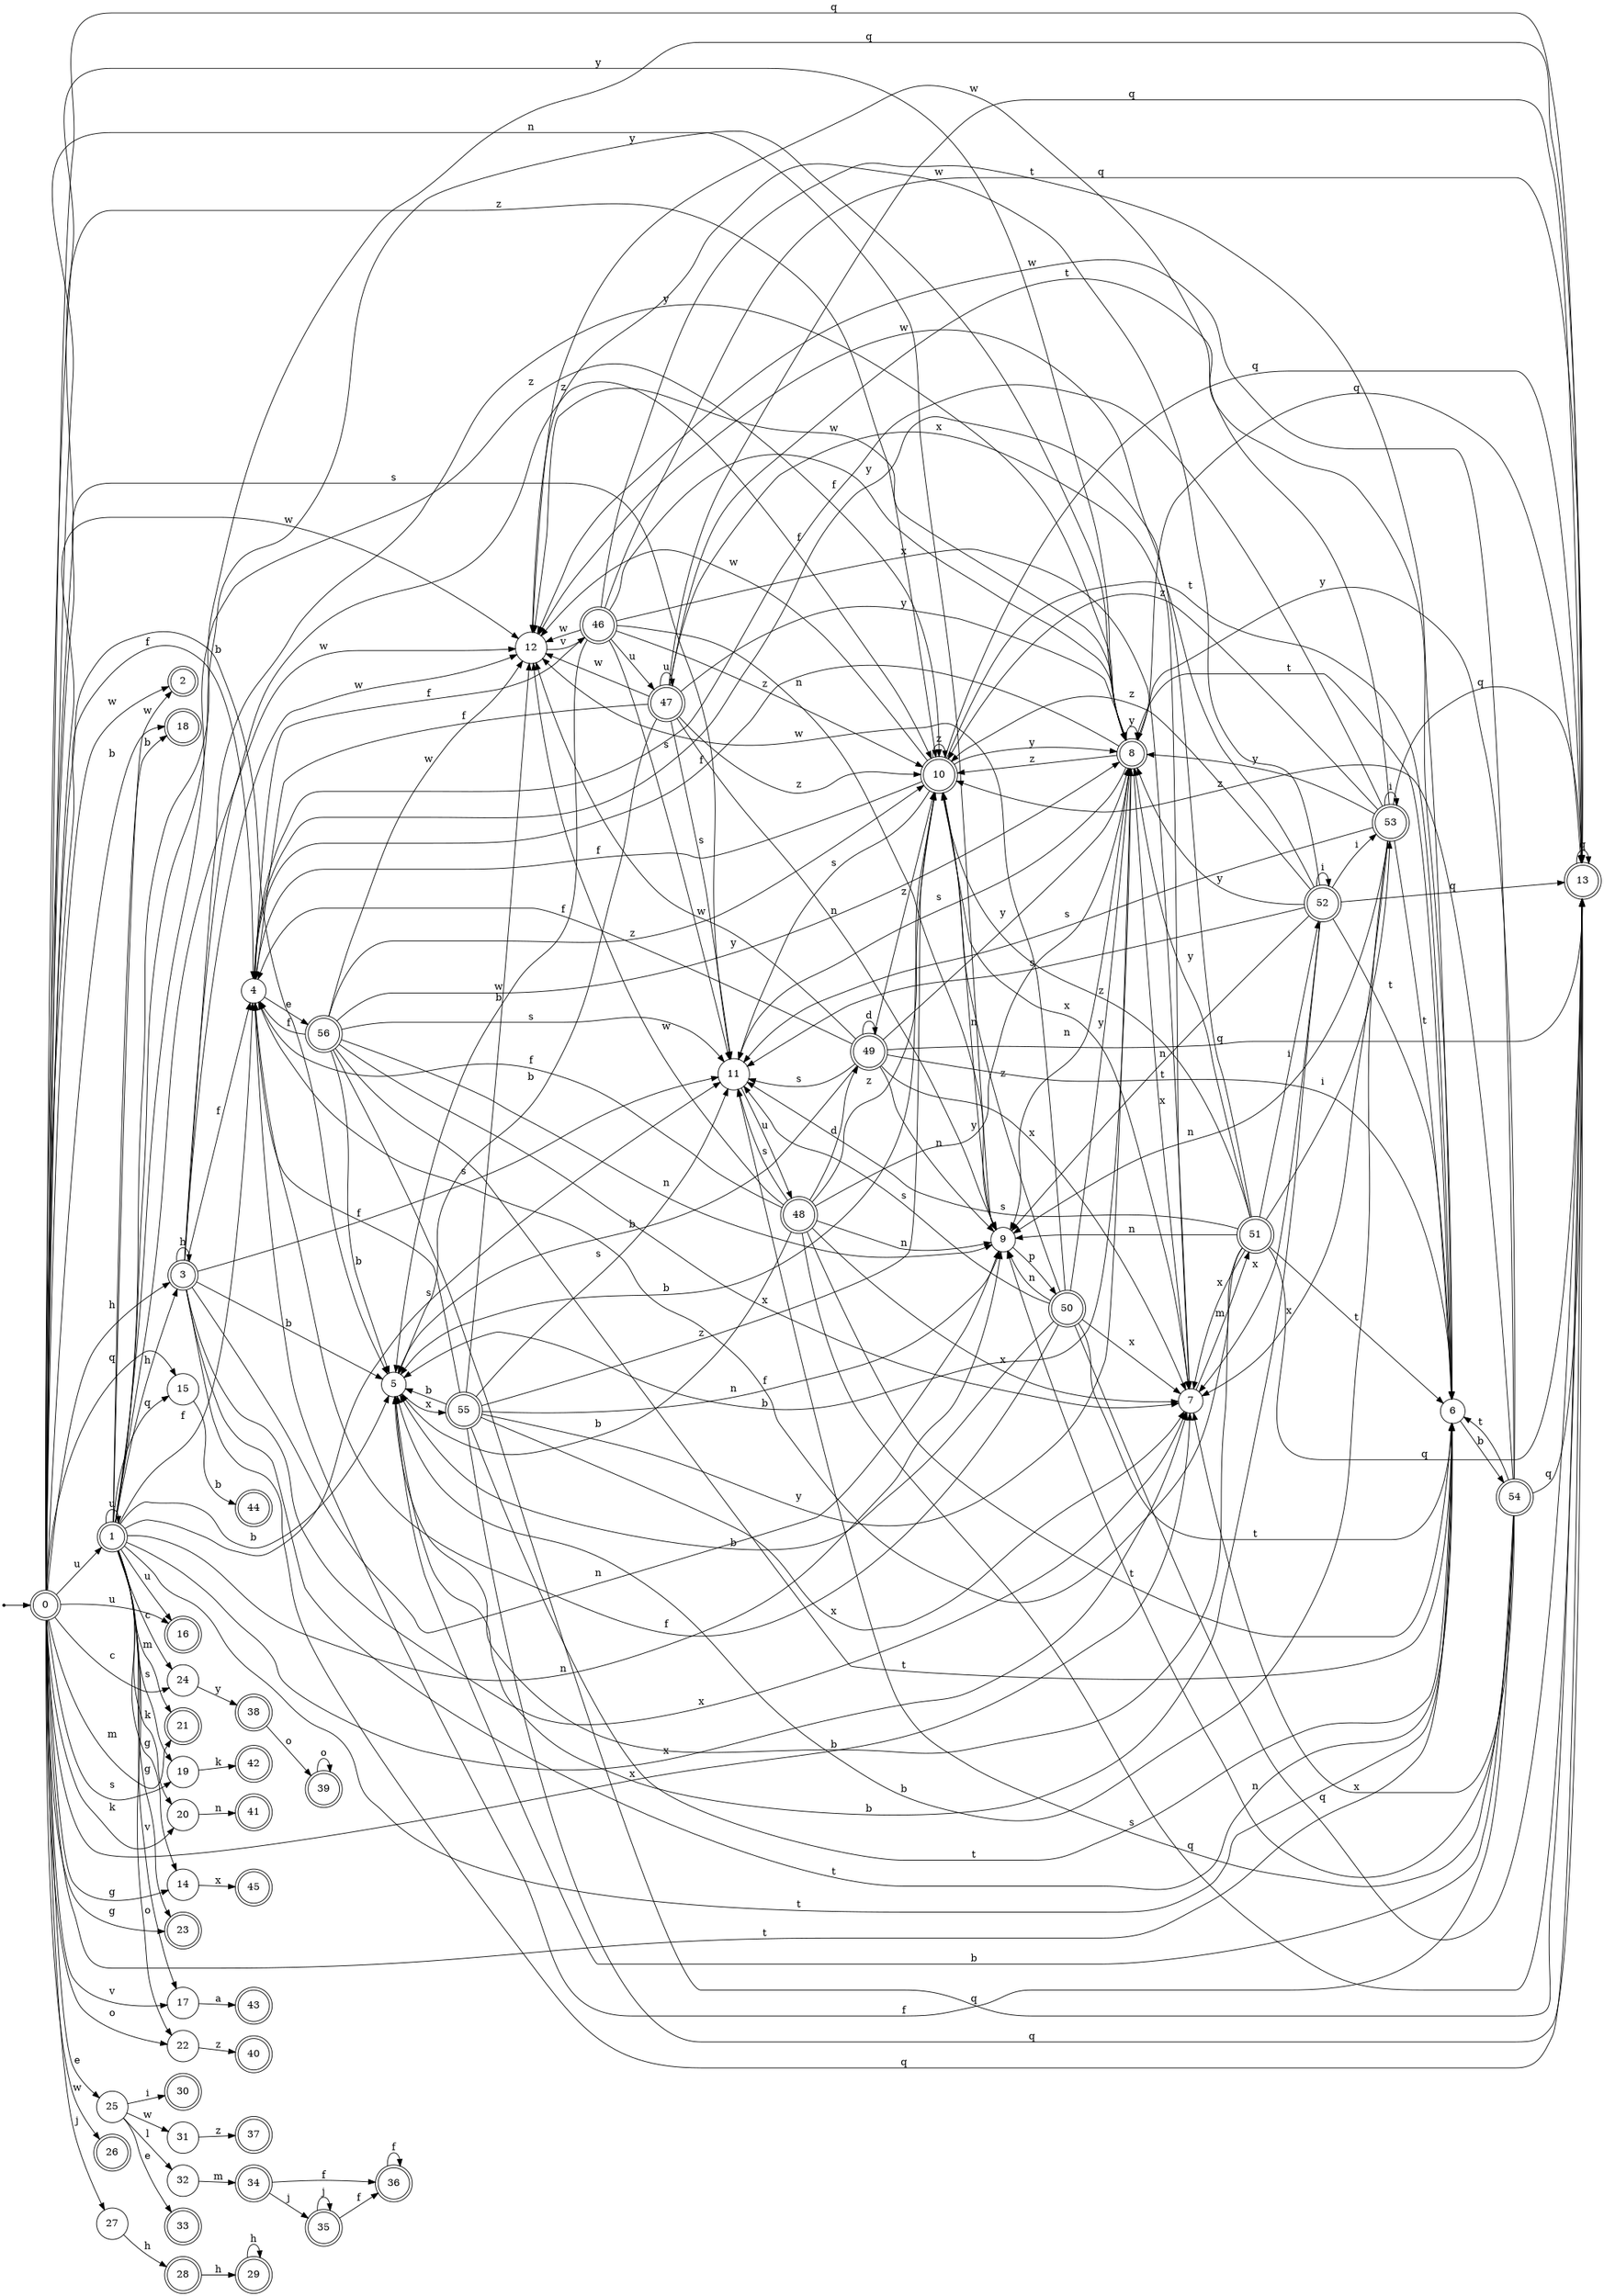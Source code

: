 digraph finite_state_machine {
rankdir=LR;
size="20,20";
node [shape = point]; "dummy0"
node [shape = doublecircle]; "0";"dummy0" -> "0";
node [shape = doublecircle]; "1";node [shape = doublecircle]; "2";node [shape = doublecircle]; "3";node [shape = circle]; "4";
node [shape = circle]; "5";
node [shape = circle]; "6";
node [shape = circle]; "7";
node [shape = doublecircle]; "8";node [shape = circle]; "9";
node [shape = doublecircle]; "10";node [shape = circle]; "11";
node [shape = circle]; "12";
node [shape = doublecircle]; "13";node [shape = circle]; "14";
node [shape = circle]; "15";
node [shape = doublecircle]; "16";node [shape = circle]; "17";
node [shape = doublecircle]; "18";node [shape = circle]; "19";
node [shape = circle]; "20";
node [shape = doublecircle]; "21";node [shape = circle]; "22";
node [shape = doublecircle]; "23";node [shape = circle]; "24";
node [shape = circle]; "25";
node [shape = doublecircle]; "26";node [shape = circle]; "27";
node [shape = doublecircle]; "28";node [shape = doublecircle]; "29";node [shape = doublecircle]; "30";node [shape = circle]; "31";
node [shape = circle]; "32";
node [shape = doublecircle]; "33";node [shape = doublecircle]; "34";node [shape = doublecircle]; "35";node [shape = doublecircle]; "36";node [shape = doublecircle]; "37";node [shape = doublecircle]; "38";node [shape = doublecircle]; "39";node [shape = doublecircle]; "40";node [shape = doublecircle]; "41";node [shape = doublecircle]; "42";node [shape = doublecircle]; "43";node [shape = doublecircle]; "44";node [shape = doublecircle]; "45";node [shape = doublecircle]; "46";node [shape = doublecircle]; "47";node [shape = doublecircle]; "48";node [shape = doublecircle]; "49";node [shape = doublecircle]; "50";node [shape = doublecircle]; "51";node [shape = doublecircle]; "52";node [shape = doublecircle]; "53";node [shape = doublecircle]; "54";node [shape = doublecircle]; "55";node [shape = doublecircle]; "56";"0" -> "16" [label = "u"];
 "0" -> "1" [label = "u"];
 "0" -> "2" [label = "w"];
 "0" -> "26" [label = "w"];
 "0" -> "12" [label = "w"];
 "0" -> "3" [label = "h"];
 "0" -> "4" [label = "f"];
 "0" -> "18" [label = "b"];
 "0" -> "5" [label = "b"];
 "0" -> "6" [label = "t"];
 "0" -> "7" [label = "x"];
 "0" -> "8" [label = "y"];
 "0" -> "9" [label = "n"];
 "0" -> "10" [label = "z"];
 "0" -> "19" [label = "s"];
 "0" -> "11" [label = "s"];
 "0" -> "13" [label = "q"];
 "0" -> "15" [label = "q"];
 "0" -> "14" [label = "g"];
 "0" -> "23" [label = "g"];
 "0" -> "17" [label = "v"];
 "0" -> "20" [label = "k"];
 "0" -> "21" [label = "m"];
 "0" -> "22" [label = "o"];
 "0" -> "24" [label = "c"];
 "0" -> "25" [label = "e"];
 "0" -> "27" [label = "j"];
 "27" -> "28" [label = "h"];
 "28" -> "29" [label = "h"];
 "29" -> "29" [label = "h"];
 "25" -> "30" [label = "i"];
 "25" -> "31" [label = "w"];
 "25" -> "32" [label = "l"];
 "25" -> "33" [label = "e"];
 "32" -> "34" [label = "m"];
 "34" -> "35" [label = "j"];
 "34" -> "36" [label = "f"];
 "36" -> "36" [label = "f"];
 "35" -> "35" [label = "j"];
 "35" -> "36" [label = "f"];
 "31" -> "37" [label = "z"];
 "24" -> "38" [label = "y"];
 "38" -> "39" [label = "o"];
 "39" -> "39" [label = "o"];
 "22" -> "40" [label = "z"];
 "20" -> "41" [label = "n"];
 "19" -> "42" [label = "k"];
 "17" -> "43" [label = "a"];
 "15" -> "44" [label = "b"];
 "14" -> "45" [label = "x"];
 "13" -> "13" [label = "q"];
 "12" -> "46" [label = "v"];
 "46" -> "12" [label = "w"];
 "46" -> "47" [label = "u"];
 "46" -> "4" [label = "f"];
 "46" -> "5" [label = "b"];
 "46" -> "6" [label = "t"];
 "46" -> "7" [label = "x"];
 "46" -> "8" [label = "y"];
 "46" -> "9" [label = "n"];
 "46" -> "10" [label = "z"];
 "46" -> "11" [label = "s"];
 "46" -> "13" [label = "q"];
 "47" -> "47" [label = "u"];
 "47" -> "12" [label = "w"];
 "47" -> "4" [label = "f"];
 "47" -> "5" [label = "b"];
 "47" -> "6" [label = "t"];
 "47" -> "7" [label = "x"];
 "47" -> "8" [label = "y"];
 "47" -> "9" [label = "n"];
 "47" -> "10" [label = "z"];
 "47" -> "11" [label = "s"];
 "47" -> "13" [label = "q"];
 "11" -> "48" [label = "u"];
 "48" -> "11" [label = "s"];
 "48" -> "49" [label = "d"];
 "48" -> "4" [label = "f"];
 "48" -> "5" [label = "b"];
 "48" -> "6" [label = "t"];
 "48" -> "7" [label = "x"];
 "48" -> "8" [label = "y"];
 "48" -> "9" [label = "n"];
 "48" -> "10" [label = "z"];
 "48" -> "12" [label = "w"];
 "48" -> "13" [label = "q"];
 "49" -> "49" [label = "d"];
 "49" -> "11" [label = "s"];
 "49" -> "4" [label = "f"];
 "49" -> "5" [label = "b"];
 "49" -> "6" [label = "t"];
 "49" -> "7" [label = "x"];
 "49" -> "8" [label = "y"];
 "49" -> "9" [label = "n"];
 "49" -> "10" [label = "z"];
 "49" -> "12" [label = "w"];
 "49" -> "13" [label = "q"];
 "10" -> "10" [label = "z"];
 "10" -> "4" [label = "f"];
 "10" -> "5" [label = "b"];
 "10" -> "6" [label = "t"];
 "10" -> "7" [label = "x"];
 "10" -> "8" [label = "y"];
 "10" -> "9" [label = "n"];
 "10" -> "11" [label = "s"];
 "10" -> "12" [label = "w"];
 "10" -> "13" [label = "q"];
 "9" -> "50" [label = "p"];
 "50" -> "9" [label = "n"];
 "50" -> "4" [label = "f"];
 "50" -> "5" [label = "b"];
 "50" -> "6" [label = "t"];
 "50" -> "7" [label = "x"];
 "50" -> "8" [label = "y"];
 "50" -> "10" [label = "z"];
 "50" -> "11" [label = "s"];
 "50" -> "12" [label = "w"];
 "50" -> "13" [label = "q"];
 "8" -> "8" [label = "y"];
 "8" -> "4" [label = "f"];
 "8" -> "5" [label = "b"];
 "8" -> "6" [label = "t"];
 "8" -> "7" [label = "x"];
 "8" -> "9" [label = "n"];
 "8" -> "10" [label = "z"];
 "8" -> "11" [label = "s"];
 "8" -> "12" [label = "w"];
 "8" -> "13" [label = "q"];
 "7" -> "51" [label = "m"];
 "51" -> "7" [label = "x"];
 "51" -> "52" [label = "i"];
 "51" -> "53" [label = "i"];
 "51" -> "4" [label = "f"];
 "51" -> "5" [label = "b"];
 "51" -> "6" [label = "t"];
 "51" -> "8" [label = "y"];
 "51" -> "9" [label = "n"];
 "51" -> "10" [label = "z"];
 "51" -> "11" [label = "s"];
 "51" -> "12" [label = "w"];
 "51" -> "13" [label = "q"];
 "53" -> "53" [label = "i"];
 "53" -> "7" [label = "x"];
 "53" -> "4" [label = "f"];
 "53" -> "5" [label = "b"];
 "53" -> "6" [label = "t"];
 "53" -> "8" [label = "y"];
 "53" -> "9" [label = "n"];
 "53" -> "10" [label = "z"];
 "53" -> "11" [label = "s"];
 "53" -> "12" [label = "w"];
 "53" -> "13" [label = "q"];
 "52" -> "52" [label = "i"];
 "52" -> "53" [label = "i"];
 "52" -> "7" [label = "x"];
 "52" -> "4" [label = "f"];
 "52" -> "5" [label = "b"];
 "52" -> "6" [label = "t"];
 "52" -> "8" [label = "y"];
 "52" -> "9" [label = "n"];
 "52" -> "10" [label = "z"];
 "52" -> "11" [label = "s"];
 "52" -> "12" [label = "w"];
 "52" -> "13" [label = "q"];
 "6" -> "54" [label = "b"];
 "54" -> "6" [label = "t"];
 "54" -> "4" [label = "f"];
 "54" -> "5" [label = "b"];
 "54" -> "7" [label = "x"];
 "54" -> "8" [label = "y"];
 "54" -> "9" [label = "n"];
 "54" -> "10" [label = "z"];
 "54" -> "11" [label = "s"];
 "54" -> "12" [label = "w"];
 "54" -> "13" [label = "q"];
 "5" -> "55" [label = "x"];
 "55" -> "5" [label = "b"];
 "55" -> "4" [label = "f"];
 "55" -> "6" [label = "t"];
 "55" -> "7" [label = "x"];
 "55" -> "8" [label = "y"];
 "55" -> "9" [label = "n"];
 "55" -> "10" [label = "z"];
 "55" -> "11" [label = "s"];
 "55" -> "12" [label = "w"];
 "55" -> "13" [label = "q"];
 "4" -> "56" [label = "e"];
 "56" -> "4" [label = "f"];
 "56" -> "5" [label = "b"];
 "56" -> "6" [label = "t"];
 "56" -> "7" [label = "x"];
 "56" -> "8" [label = "y"];
 "56" -> "9" [label = "n"];
 "56" -> "10" [label = "z"];
 "56" -> "11" [label = "s"];
 "56" -> "12" [label = "w"];
 "56" -> "13" [label = "q"];
 "3" -> "3" [label = "h"];
 "3" -> "4" [label = "f"];
 "3" -> "5" [label = "b"];
 "3" -> "6" [label = "t"];
 "3" -> "7" [label = "x"];
 "3" -> "8" [label = "y"];
 "3" -> "9" [label = "n"];
 "3" -> "10" [label = "z"];
 "3" -> "11" [label = "s"];
 "3" -> "12" [label = "w"];
 "3" -> "13" [label = "q"];
 "1" -> "16" [label = "u"];
 "1" -> "1" [label = "u"];
 "1" -> "2" [label = "w"];
 "1" -> "12" [label = "w"];
 "1" -> "3" [label = "h"];
 "1" -> "4" [label = "f"];
 "1" -> "18" [label = "b"];
 "1" -> "5" [label = "b"];
 "1" -> "6" [label = "t"];
 "1" -> "7" [label = "x"];
 "1" -> "8" [label = "y"];
 "1" -> "9" [label = "n"];
 "1" -> "10" [label = "z"];
 "1" -> "19" [label = "s"];
 "1" -> "11" [label = "s"];
 "1" -> "13" [label = "q"];
 "1" -> "15" [label = "q"];
 "1" -> "14" [label = "g"];
 "1" -> "23" [label = "g"];
 "1" -> "17" [label = "v"];
 "1" -> "20" [label = "k"];
 "1" -> "21" [label = "m"];
 "1" -> "22" [label = "o"];
 "1" -> "24" [label = "c"];
 }
